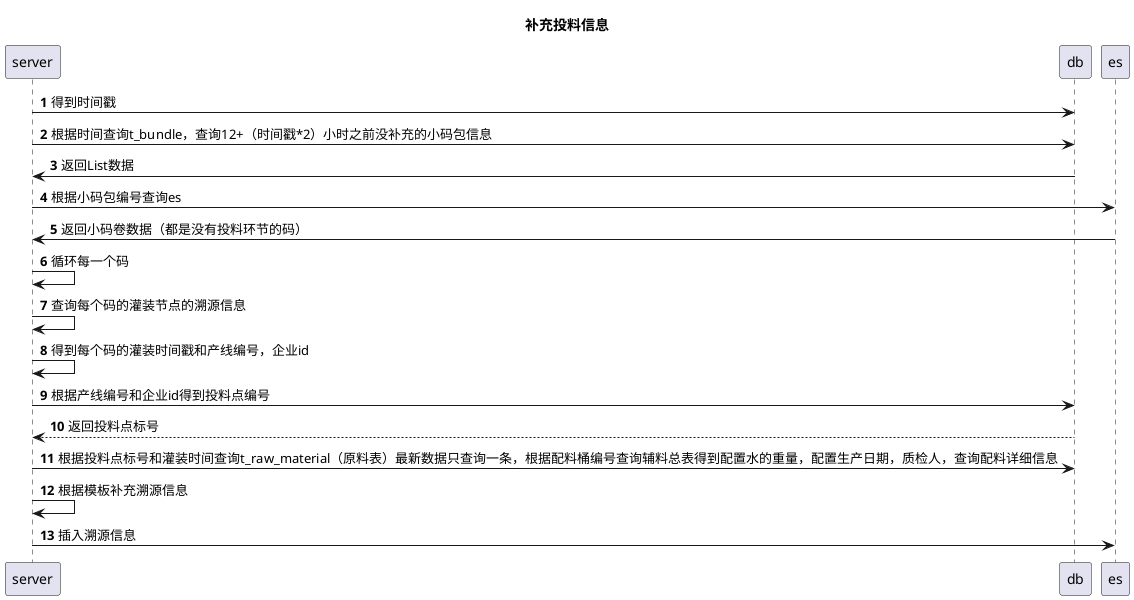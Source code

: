 @startuml
title:补充投料信息
autonumber
server->db:得到时间戳
server->db:根据时间查询t_bundle，查询12+（时间戳*2）小时之前没补充的小码包信息
db->server:返回List数据
server->es:根据小码包编号查询es
es->server:返回小码卷数据（都是没有投料环节的码）
server->server:循环每一个码
server->server:查询每个码的灌装节点的溯源信息
server->server:得到每个码的灌装时间戳和产线编号，企业id
server->db:根据产线编号和企业id得到投料点编号
db-->server:返回投料点标号
server->db:根据投料点标号和灌装时间查询t_raw_material（原料表）最新数据只查询一条，根据配料桶编号查询辅料总表得到配置水的重量，配置生产日期，质检人，查询配料详细信息
server->server:根据模板补充溯源信息
server->es:插入溯源信息
@enduml